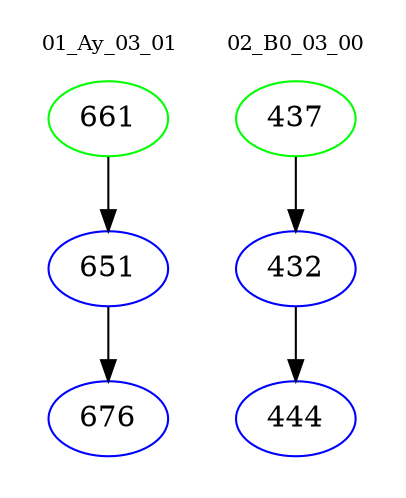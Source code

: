digraph{
subgraph cluster_0 {
color = white
label = "01_Ay_03_01";
fontsize=10;
T0_661 [label="661", color="green"]
T0_661 -> T0_651 [color="black"]
T0_651 [label="651", color="blue"]
T0_651 -> T0_676 [color="black"]
T0_676 [label="676", color="blue"]
}
subgraph cluster_1 {
color = white
label = "02_B0_03_00";
fontsize=10;
T1_437 [label="437", color="green"]
T1_437 -> T1_432 [color="black"]
T1_432 [label="432", color="blue"]
T1_432 -> T1_444 [color="black"]
T1_444 [label="444", color="blue"]
}
}
